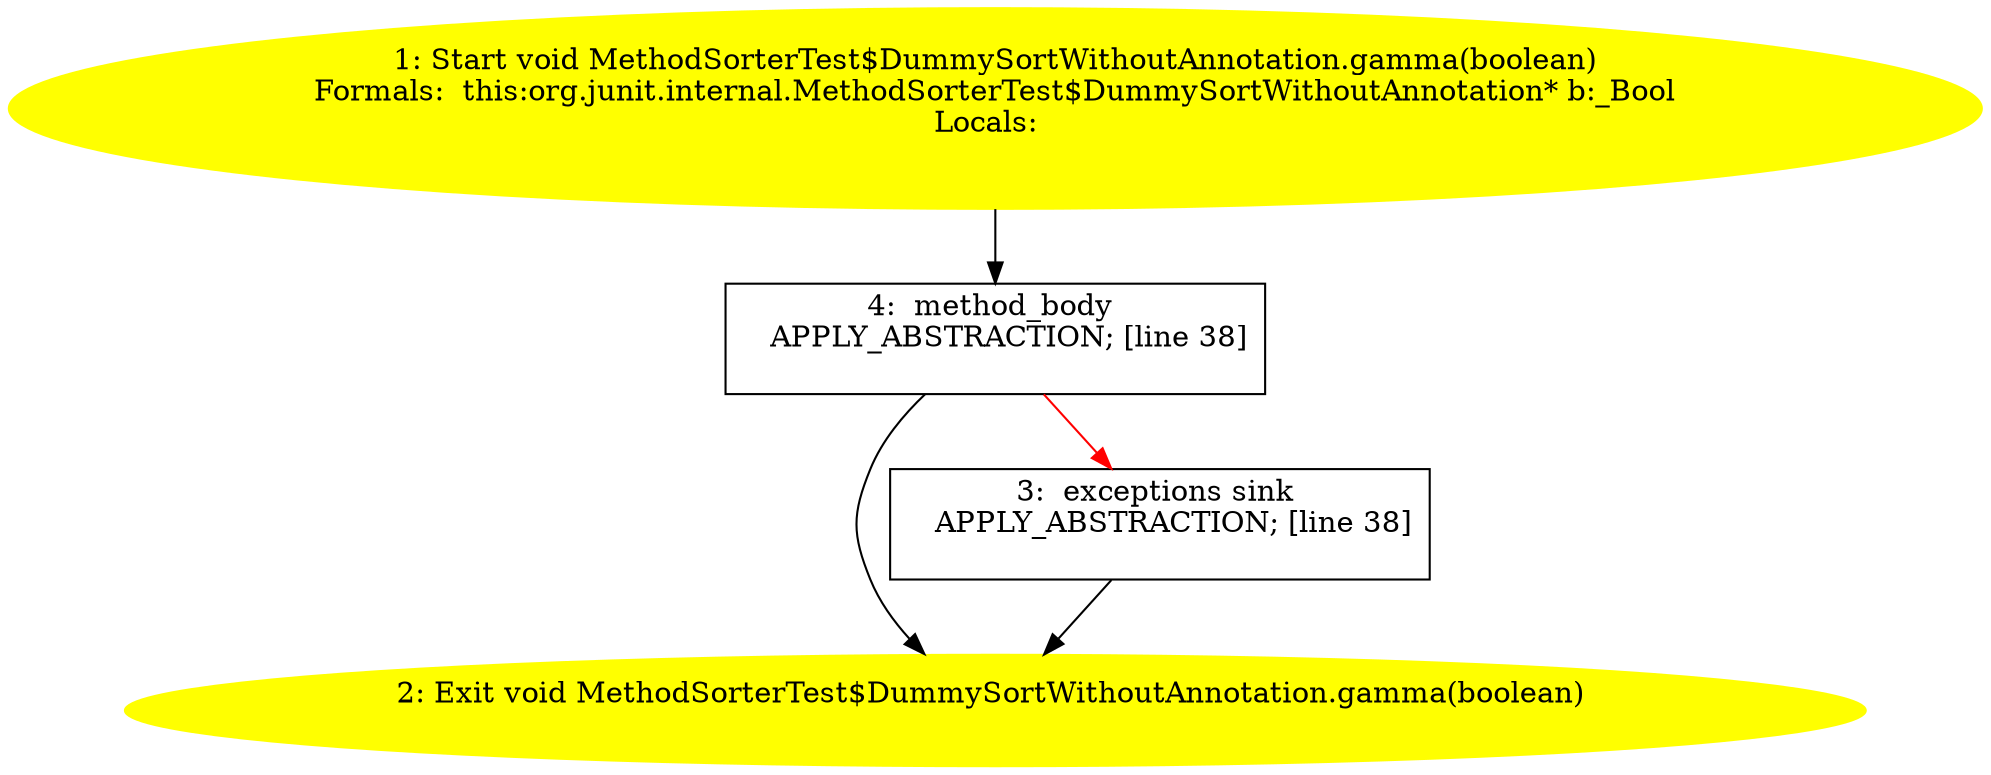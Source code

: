 /* @generated */
digraph cfg {
"org.junit.internal.MethodSorterTest$DummySortWithoutAnnotation.gamma(boolean):void.cfdcf211e07113858fa9c315414d56f6_1" [label="1: Start void MethodSorterTest$DummySortWithoutAnnotation.gamma(boolean)\nFormals:  this:org.junit.internal.MethodSorterTest$DummySortWithoutAnnotation* b:_Bool\nLocals:  \n  " color=yellow style=filled]
	

	 "org.junit.internal.MethodSorterTest$DummySortWithoutAnnotation.gamma(boolean):void.cfdcf211e07113858fa9c315414d56f6_1" -> "org.junit.internal.MethodSorterTest$DummySortWithoutAnnotation.gamma(boolean):void.cfdcf211e07113858fa9c315414d56f6_4" ;
"org.junit.internal.MethodSorterTest$DummySortWithoutAnnotation.gamma(boolean):void.cfdcf211e07113858fa9c315414d56f6_2" [label="2: Exit void MethodSorterTest$DummySortWithoutAnnotation.gamma(boolean) \n  " color=yellow style=filled]
	

"org.junit.internal.MethodSorterTest$DummySortWithoutAnnotation.gamma(boolean):void.cfdcf211e07113858fa9c315414d56f6_3" [label="3:  exceptions sink \n   APPLY_ABSTRACTION; [line 38]\n " shape="box"]
	

	 "org.junit.internal.MethodSorterTest$DummySortWithoutAnnotation.gamma(boolean):void.cfdcf211e07113858fa9c315414d56f6_3" -> "org.junit.internal.MethodSorterTest$DummySortWithoutAnnotation.gamma(boolean):void.cfdcf211e07113858fa9c315414d56f6_2" ;
"org.junit.internal.MethodSorterTest$DummySortWithoutAnnotation.gamma(boolean):void.cfdcf211e07113858fa9c315414d56f6_4" [label="4:  method_body \n   APPLY_ABSTRACTION; [line 38]\n " shape="box"]
	

	 "org.junit.internal.MethodSorterTest$DummySortWithoutAnnotation.gamma(boolean):void.cfdcf211e07113858fa9c315414d56f6_4" -> "org.junit.internal.MethodSorterTest$DummySortWithoutAnnotation.gamma(boolean):void.cfdcf211e07113858fa9c315414d56f6_2" ;
	 "org.junit.internal.MethodSorterTest$DummySortWithoutAnnotation.gamma(boolean):void.cfdcf211e07113858fa9c315414d56f6_4" -> "org.junit.internal.MethodSorterTest$DummySortWithoutAnnotation.gamma(boolean):void.cfdcf211e07113858fa9c315414d56f6_3" [color="red" ];
}
